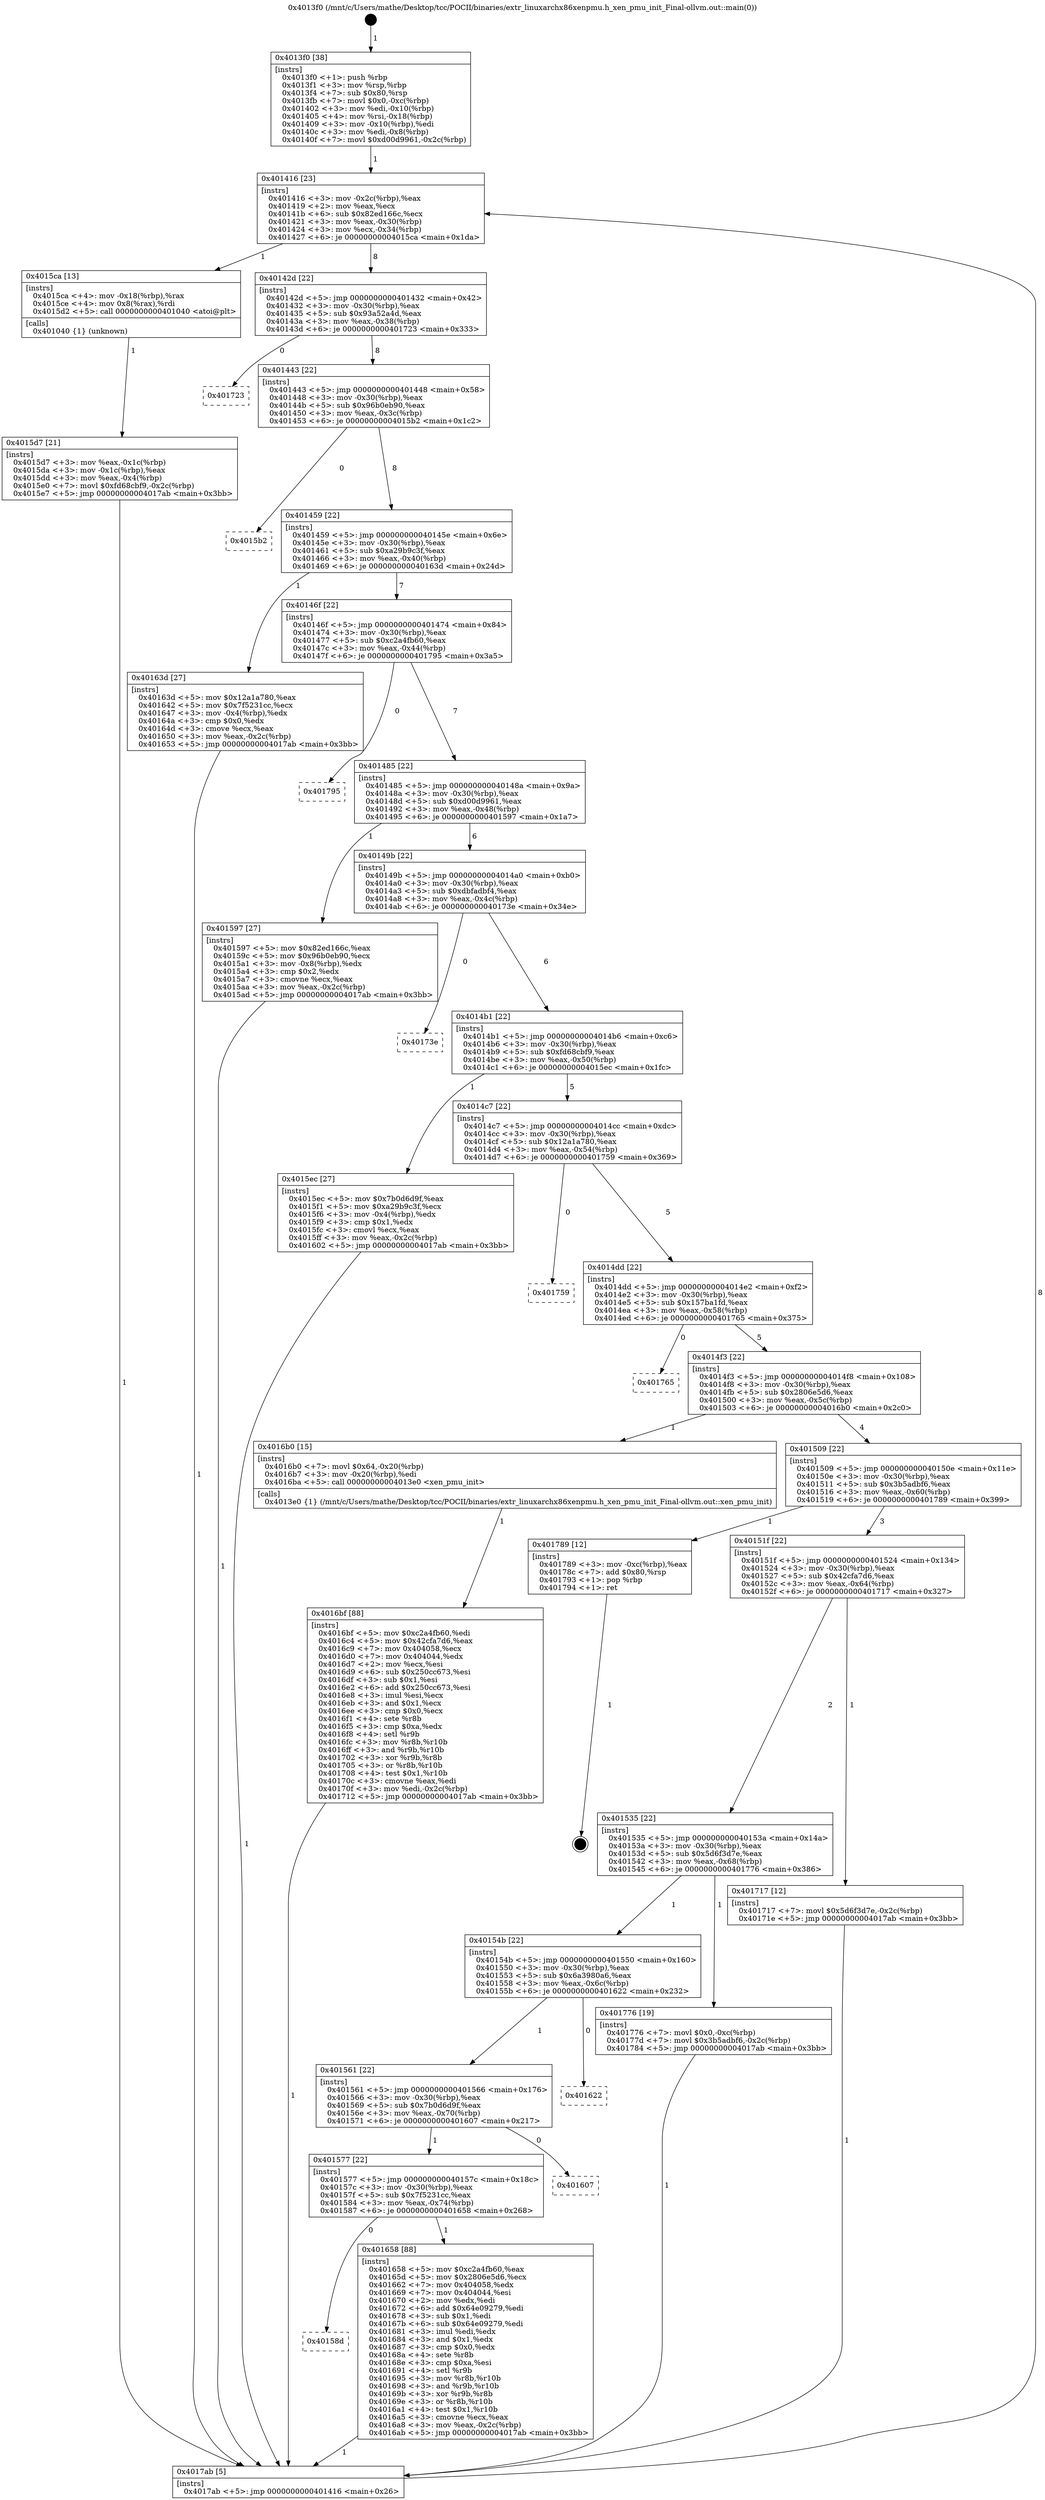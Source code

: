 digraph "0x4013f0" {
  label = "0x4013f0 (/mnt/c/Users/mathe/Desktop/tcc/POCII/binaries/extr_linuxarchx86xenpmu.h_xen_pmu_init_Final-ollvm.out::main(0))"
  labelloc = "t"
  node[shape=record]

  Entry [label="",width=0.3,height=0.3,shape=circle,fillcolor=black,style=filled]
  "0x401416" [label="{
     0x401416 [23]\l
     | [instrs]\l
     &nbsp;&nbsp;0x401416 \<+3\>: mov -0x2c(%rbp),%eax\l
     &nbsp;&nbsp;0x401419 \<+2\>: mov %eax,%ecx\l
     &nbsp;&nbsp;0x40141b \<+6\>: sub $0x82ed166c,%ecx\l
     &nbsp;&nbsp;0x401421 \<+3\>: mov %eax,-0x30(%rbp)\l
     &nbsp;&nbsp;0x401424 \<+3\>: mov %ecx,-0x34(%rbp)\l
     &nbsp;&nbsp;0x401427 \<+6\>: je 00000000004015ca \<main+0x1da\>\l
  }"]
  "0x4015ca" [label="{
     0x4015ca [13]\l
     | [instrs]\l
     &nbsp;&nbsp;0x4015ca \<+4\>: mov -0x18(%rbp),%rax\l
     &nbsp;&nbsp;0x4015ce \<+4\>: mov 0x8(%rax),%rdi\l
     &nbsp;&nbsp;0x4015d2 \<+5\>: call 0000000000401040 \<atoi@plt\>\l
     | [calls]\l
     &nbsp;&nbsp;0x401040 \{1\} (unknown)\l
  }"]
  "0x40142d" [label="{
     0x40142d [22]\l
     | [instrs]\l
     &nbsp;&nbsp;0x40142d \<+5\>: jmp 0000000000401432 \<main+0x42\>\l
     &nbsp;&nbsp;0x401432 \<+3\>: mov -0x30(%rbp),%eax\l
     &nbsp;&nbsp;0x401435 \<+5\>: sub $0x93a52a4d,%eax\l
     &nbsp;&nbsp;0x40143a \<+3\>: mov %eax,-0x38(%rbp)\l
     &nbsp;&nbsp;0x40143d \<+6\>: je 0000000000401723 \<main+0x333\>\l
  }"]
  Exit [label="",width=0.3,height=0.3,shape=circle,fillcolor=black,style=filled,peripheries=2]
  "0x401723" [label="{
     0x401723\l
  }", style=dashed]
  "0x401443" [label="{
     0x401443 [22]\l
     | [instrs]\l
     &nbsp;&nbsp;0x401443 \<+5\>: jmp 0000000000401448 \<main+0x58\>\l
     &nbsp;&nbsp;0x401448 \<+3\>: mov -0x30(%rbp),%eax\l
     &nbsp;&nbsp;0x40144b \<+5\>: sub $0x96b0eb90,%eax\l
     &nbsp;&nbsp;0x401450 \<+3\>: mov %eax,-0x3c(%rbp)\l
     &nbsp;&nbsp;0x401453 \<+6\>: je 00000000004015b2 \<main+0x1c2\>\l
  }"]
  "0x4016bf" [label="{
     0x4016bf [88]\l
     | [instrs]\l
     &nbsp;&nbsp;0x4016bf \<+5\>: mov $0xc2a4fb60,%edi\l
     &nbsp;&nbsp;0x4016c4 \<+5\>: mov $0x42cfa7d6,%eax\l
     &nbsp;&nbsp;0x4016c9 \<+7\>: mov 0x404058,%ecx\l
     &nbsp;&nbsp;0x4016d0 \<+7\>: mov 0x404044,%edx\l
     &nbsp;&nbsp;0x4016d7 \<+2\>: mov %ecx,%esi\l
     &nbsp;&nbsp;0x4016d9 \<+6\>: sub $0x250cc673,%esi\l
     &nbsp;&nbsp;0x4016df \<+3\>: sub $0x1,%esi\l
     &nbsp;&nbsp;0x4016e2 \<+6\>: add $0x250cc673,%esi\l
     &nbsp;&nbsp;0x4016e8 \<+3\>: imul %esi,%ecx\l
     &nbsp;&nbsp;0x4016eb \<+3\>: and $0x1,%ecx\l
     &nbsp;&nbsp;0x4016ee \<+3\>: cmp $0x0,%ecx\l
     &nbsp;&nbsp;0x4016f1 \<+4\>: sete %r8b\l
     &nbsp;&nbsp;0x4016f5 \<+3\>: cmp $0xa,%edx\l
     &nbsp;&nbsp;0x4016f8 \<+4\>: setl %r9b\l
     &nbsp;&nbsp;0x4016fc \<+3\>: mov %r8b,%r10b\l
     &nbsp;&nbsp;0x4016ff \<+3\>: and %r9b,%r10b\l
     &nbsp;&nbsp;0x401702 \<+3\>: xor %r9b,%r8b\l
     &nbsp;&nbsp;0x401705 \<+3\>: or %r8b,%r10b\l
     &nbsp;&nbsp;0x401708 \<+4\>: test $0x1,%r10b\l
     &nbsp;&nbsp;0x40170c \<+3\>: cmovne %eax,%edi\l
     &nbsp;&nbsp;0x40170f \<+3\>: mov %edi,-0x2c(%rbp)\l
     &nbsp;&nbsp;0x401712 \<+5\>: jmp 00000000004017ab \<main+0x3bb\>\l
  }"]
  "0x4015b2" [label="{
     0x4015b2\l
  }", style=dashed]
  "0x401459" [label="{
     0x401459 [22]\l
     | [instrs]\l
     &nbsp;&nbsp;0x401459 \<+5\>: jmp 000000000040145e \<main+0x6e\>\l
     &nbsp;&nbsp;0x40145e \<+3\>: mov -0x30(%rbp),%eax\l
     &nbsp;&nbsp;0x401461 \<+5\>: sub $0xa29b9c3f,%eax\l
     &nbsp;&nbsp;0x401466 \<+3\>: mov %eax,-0x40(%rbp)\l
     &nbsp;&nbsp;0x401469 \<+6\>: je 000000000040163d \<main+0x24d\>\l
  }"]
  "0x40158d" [label="{
     0x40158d\l
  }", style=dashed]
  "0x40163d" [label="{
     0x40163d [27]\l
     | [instrs]\l
     &nbsp;&nbsp;0x40163d \<+5\>: mov $0x12a1a780,%eax\l
     &nbsp;&nbsp;0x401642 \<+5\>: mov $0x7f5231cc,%ecx\l
     &nbsp;&nbsp;0x401647 \<+3\>: mov -0x4(%rbp),%edx\l
     &nbsp;&nbsp;0x40164a \<+3\>: cmp $0x0,%edx\l
     &nbsp;&nbsp;0x40164d \<+3\>: cmove %ecx,%eax\l
     &nbsp;&nbsp;0x401650 \<+3\>: mov %eax,-0x2c(%rbp)\l
     &nbsp;&nbsp;0x401653 \<+5\>: jmp 00000000004017ab \<main+0x3bb\>\l
  }"]
  "0x40146f" [label="{
     0x40146f [22]\l
     | [instrs]\l
     &nbsp;&nbsp;0x40146f \<+5\>: jmp 0000000000401474 \<main+0x84\>\l
     &nbsp;&nbsp;0x401474 \<+3\>: mov -0x30(%rbp),%eax\l
     &nbsp;&nbsp;0x401477 \<+5\>: sub $0xc2a4fb60,%eax\l
     &nbsp;&nbsp;0x40147c \<+3\>: mov %eax,-0x44(%rbp)\l
     &nbsp;&nbsp;0x40147f \<+6\>: je 0000000000401795 \<main+0x3a5\>\l
  }"]
  "0x401658" [label="{
     0x401658 [88]\l
     | [instrs]\l
     &nbsp;&nbsp;0x401658 \<+5\>: mov $0xc2a4fb60,%eax\l
     &nbsp;&nbsp;0x40165d \<+5\>: mov $0x2806e5d6,%ecx\l
     &nbsp;&nbsp;0x401662 \<+7\>: mov 0x404058,%edx\l
     &nbsp;&nbsp;0x401669 \<+7\>: mov 0x404044,%esi\l
     &nbsp;&nbsp;0x401670 \<+2\>: mov %edx,%edi\l
     &nbsp;&nbsp;0x401672 \<+6\>: add $0x64e09279,%edi\l
     &nbsp;&nbsp;0x401678 \<+3\>: sub $0x1,%edi\l
     &nbsp;&nbsp;0x40167b \<+6\>: sub $0x64e09279,%edi\l
     &nbsp;&nbsp;0x401681 \<+3\>: imul %edi,%edx\l
     &nbsp;&nbsp;0x401684 \<+3\>: and $0x1,%edx\l
     &nbsp;&nbsp;0x401687 \<+3\>: cmp $0x0,%edx\l
     &nbsp;&nbsp;0x40168a \<+4\>: sete %r8b\l
     &nbsp;&nbsp;0x40168e \<+3\>: cmp $0xa,%esi\l
     &nbsp;&nbsp;0x401691 \<+4\>: setl %r9b\l
     &nbsp;&nbsp;0x401695 \<+3\>: mov %r8b,%r10b\l
     &nbsp;&nbsp;0x401698 \<+3\>: and %r9b,%r10b\l
     &nbsp;&nbsp;0x40169b \<+3\>: xor %r9b,%r8b\l
     &nbsp;&nbsp;0x40169e \<+3\>: or %r8b,%r10b\l
     &nbsp;&nbsp;0x4016a1 \<+4\>: test $0x1,%r10b\l
     &nbsp;&nbsp;0x4016a5 \<+3\>: cmovne %ecx,%eax\l
     &nbsp;&nbsp;0x4016a8 \<+3\>: mov %eax,-0x2c(%rbp)\l
     &nbsp;&nbsp;0x4016ab \<+5\>: jmp 00000000004017ab \<main+0x3bb\>\l
  }"]
  "0x401795" [label="{
     0x401795\l
  }", style=dashed]
  "0x401485" [label="{
     0x401485 [22]\l
     | [instrs]\l
     &nbsp;&nbsp;0x401485 \<+5\>: jmp 000000000040148a \<main+0x9a\>\l
     &nbsp;&nbsp;0x40148a \<+3\>: mov -0x30(%rbp),%eax\l
     &nbsp;&nbsp;0x40148d \<+5\>: sub $0xd00d9961,%eax\l
     &nbsp;&nbsp;0x401492 \<+3\>: mov %eax,-0x48(%rbp)\l
     &nbsp;&nbsp;0x401495 \<+6\>: je 0000000000401597 \<main+0x1a7\>\l
  }"]
  "0x401577" [label="{
     0x401577 [22]\l
     | [instrs]\l
     &nbsp;&nbsp;0x401577 \<+5\>: jmp 000000000040157c \<main+0x18c\>\l
     &nbsp;&nbsp;0x40157c \<+3\>: mov -0x30(%rbp),%eax\l
     &nbsp;&nbsp;0x40157f \<+5\>: sub $0x7f5231cc,%eax\l
     &nbsp;&nbsp;0x401584 \<+3\>: mov %eax,-0x74(%rbp)\l
     &nbsp;&nbsp;0x401587 \<+6\>: je 0000000000401658 \<main+0x268\>\l
  }"]
  "0x401597" [label="{
     0x401597 [27]\l
     | [instrs]\l
     &nbsp;&nbsp;0x401597 \<+5\>: mov $0x82ed166c,%eax\l
     &nbsp;&nbsp;0x40159c \<+5\>: mov $0x96b0eb90,%ecx\l
     &nbsp;&nbsp;0x4015a1 \<+3\>: mov -0x8(%rbp),%edx\l
     &nbsp;&nbsp;0x4015a4 \<+3\>: cmp $0x2,%edx\l
     &nbsp;&nbsp;0x4015a7 \<+3\>: cmovne %ecx,%eax\l
     &nbsp;&nbsp;0x4015aa \<+3\>: mov %eax,-0x2c(%rbp)\l
     &nbsp;&nbsp;0x4015ad \<+5\>: jmp 00000000004017ab \<main+0x3bb\>\l
  }"]
  "0x40149b" [label="{
     0x40149b [22]\l
     | [instrs]\l
     &nbsp;&nbsp;0x40149b \<+5\>: jmp 00000000004014a0 \<main+0xb0\>\l
     &nbsp;&nbsp;0x4014a0 \<+3\>: mov -0x30(%rbp),%eax\l
     &nbsp;&nbsp;0x4014a3 \<+5\>: sub $0xdbfadbf4,%eax\l
     &nbsp;&nbsp;0x4014a8 \<+3\>: mov %eax,-0x4c(%rbp)\l
     &nbsp;&nbsp;0x4014ab \<+6\>: je 000000000040173e \<main+0x34e\>\l
  }"]
  "0x4017ab" [label="{
     0x4017ab [5]\l
     | [instrs]\l
     &nbsp;&nbsp;0x4017ab \<+5\>: jmp 0000000000401416 \<main+0x26\>\l
  }"]
  "0x4013f0" [label="{
     0x4013f0 [38]\l
     | [instrs]\l
     &nbsp;&nbsp;0x4013f0 \<+1\>: push %rbp\l
     &nbsp;&nbsp;0x4013f1 \<+3\>: mov %rsp,%rbp\l
     &nbsp;&nbsp;0x4013f4 \<+7\>: sub $0x80,%rsp\l
     &nbsp;&nbsp;0x4013fb \<+7\>: movl $0x0,-0xc(%rbp)\l
     &nbsp;&nbsp;0x401402 \<+3\>: mov %edi,-0x10(%rbp)\l
     &nbsp;&nbsp;0x401405 \<+4\>: mov %rsi,-0x18(%rbp)\l
     &nbsp;&nbsp;0x401409 \<+3\>: mov -0x10(%rbp),%edi\l
     &nbsp;&nbsp;0x40140c \<+3\>: mov %edi,-0x8(%rbp)\l
     &nbsp;&nbsp;0x40140f \<+7\>: movl $0xd00d9961,-0x2c(%rbp)\l
  }"]
  "0x4015d7" [label="{
     0x4015d7 [21]\l
     | [instrs]\l
     &nbsp;&nbsp;0x4015d7 \<+3\>: mov %eax,-0x1c(%rbp)\l
     &nbsp;&nbsp;0x4015da \<+3\>: mov -0x1c(%rbp),%eax\l
     &nbsp;&nbsp;0x4015dd \<+3\>: mov %eax,-0x4(%rbp)\l
     &nbsp;&nbsp;0x4015e0 \<+7\>: movl $0xfd68cbf9,-0x2c(%rbp)\l
     &nbsp;&nbsp;0x4015e7 \<+5\>: jmp 00000000004017ab \<main+0x3bb\>\l
  }"]
  "0x401607" [label="{
     0x401607\l
  }", style=dashed]
  "0x40173e" [label="{
     0x40173e\l
  }", style=dashed]
  "0x4014b1" [label="{
     0x4014b1 [22]\l
     | [instrs]\l
     &nbsp;&nbsp;0x4014b1 \<+5\>: jmp 00000000004014b6 \<main+0xc6\>\l
     &nbsp;&nbsp;0x4014b6 \<+3\>: mov -0x30(%rbp),%eax\l
     &nbsp;&nbsp;0x4014b9 \<+5\>: sub $0xfd68cbf9,%eax\l
     &nbsp;&nbsp;0x4014be \<+3\>: mov %eax,-0x50(%rbp)\l
     &nbsp;&nbsp;0x4014c1 \<+6\>: je 00000000004015ec \<main+0x1fc\>\l
  }"]
  "0x401561" [label="{
     0x401561 [22]\l
     | [instrs]\l
     &nbsp;&nbsp;0x401561 \<+5\>: jmp 0000000000401566 \<main+0x176\>\l
     &nbsp;&nbsp;0x401566 \<+3\>: mov -0x30(%rbp),%eax\l
     &nbsp;&nbsp;0x401569 \<+5\>: sub $0x7b0d6d9f,%eax\l
     &nbsp;&nbsp;0x40156e \<+3\>: mov %eax,-0x70(%rbp)\l
     &nbsp;&nbsp;0x401571 \<+6\>: je 0000000000401607 \<main+0x217\>\l
  }"]
  "0x4015ec" [label="{
     0x4015ec [27]\l
     | [instrs]\l
     &nbsp;&nbsp;0x4015ec \<+5\>: mov $0x7b0d6d9f,%eax\l
     &nbsp;&nbsp;0x4015f1 \<+5\>: mov $0xa29b9c3f,%ecx\l
     &nbsp;&nbsp;0x4015f6 \<+3\>: mov -0x4(%rbp),%edx\l
     &nbsp;&nbsp;0x4015f9 \<+3\>: cmp $0x1,%edx\l
     &nbsp;&nbsp;0x4015fc \<+3\>: cmovl %ecx,%eax\l
     &nbsp;&nbsp;0x4015ff \<+3\>: mov %eax,-0x2c(%rbp)\l
     &nbsp;&nbsp;0x401602 \<+5\>: jmp 00000000004017ab \<main+0x3bb\>\l
  }"]
  "0x4014c7" [label="{
     0x4014c7 [22]\l
     | [instrs]\l
     &nbsp;&nbsp;0x4014c7 \<+5\>: jmp 00000000004014cc \<main+0xdc\>\l
     &nbsp;&nbsp;0x4014cc \<+3\>: mov -0x30(%rbp),%eax\l
     &nbsp;&nbsp;0x4014cf \<+5\>: sub $0x12a1a780,%eax\l
     &nbsp;&nbsp;0x4014d4 \<+3\>: mov %eax,-0x54(%rbp)\l
     &nbsp;&nbsp;0x4014d7 \<+6\>: je 0000000000401759 \<main+0x369\>\l
  }"]
  "0x401622" [label="{
     0x401622\l
  }", style=dashed]
  "0x401759" [label="{
     0x401759\l
  }", style=dashed]
  "0x4014dd" [label="{
     0x4014dd [22]\l
     | [instrs]\l
     &nbsp;&nbsp;0x4014dd \<+5\>: jmp 00000000004014e2 \<main+0xf2\>\l
     &nbsp;&nbsp;0x4014e2 \<+3\>: mov -0x30(%rbp),%eax\l
     &nbsp;&nbsp;0x4014e5 \<+5\>: sub $0x157ba1fd,%eax\l
     &nbsp;&nbsp;0x4014ea \<+3\>: mov %eax,-0x58(%rbp)\l
     &nbsp;&nbsp;0x4014ed \<+6\>: je 0000000000401765 \<main+0x375\>\l
  }"]
  "0x40154b" [label="{
     0x40154b [22]\l
     | [instrs]\l
     &nbsp;&nbsp;0x40154b \<+5\>: jmp 0000000000401550 \<main+0x160\>\l
     &nbsp;&nbsp;0x401550 \<+3\>: mov -0x30(%rbp),%eax\l
     &nbsp;&nbsp;0x401553 \<+5\>: sub $0x6a3980a6,%eax\l
     &nbsp;&nbsp;0x401558 \<+3\>: mov %eax,-0x6c(%rbp)\l
     &nbsp;&nbsp;0x40155b \<+6\>: je 0000000000401622 \<main+0x232\>\l
  }"]
  "0x401765" [label="{
     0x401765\l
  }", style=dashed]
  "0x4014f3" [label="{
     0x4014f3 [22]\l
     | [instrs]\l
     &nbsp;&nbsp;0x4014f3 \<+5\>: jmp 00000000004014f8 \<main+0x108\>\l
     &nbsp;&nbsp;0x4014f8 \<+3\>: mov -0x30(%rbp),%eax\l
     &nbsp;&nbsp;0x4014fb \<+5\>: sub $0x2806e5d6,%eax\l
     &nbsp;&nbsp;0x401500 \<+3\>: mov %eax,-0x5c(%rbp)\l
     &nbsp;&nbsp;0x401503 \<+6\>: je 00000000004016b0 \<main+0x2c0\>\l
  }"]
  "0x401776" [label="{
     0x401776 [19]\l
     | [instrs]\l
     &nbsp;&nbsp;0x401776 \<+7\>: movl $0x0,-0xc(%rbp)\l
     &nbsp;&nbsp;0x40177d \<+7\>: movl $0x3b5adbf6,-0x2c(%rbp)\l
     &nbsp;&nbsp;0x401784 \<+5\>: jmp 00000000004017ab \<main+0x3bb\>\l
  }"]
  "0x4016b0" [label="{
     0x4016b0 [15]\l
     | [instrs]\l
     &nbsp;&nbsp;0x4016b0 \<+7\>: movl $0x64,-0x20(%rbp)\l
     &nbsp;&nbsp;0x4016b7 \<+3\>: mov -0x20(%rbp),%edi\l
     &nbsp;&nbsp;0x4016ba \<+5\>: call 00000000004013e0 \<xen_pmu_init\>\l
     | [calls]\l
     &nbsp;&nbsp;0x4013e0 \{1\} (/mnt/c/Users/mathe/Desktop/tcc/POCII/binaries/extr_linuxarchx86xenpmu.h_xen_pmu_init_Final-ollvm.out::xen_pmu_init)\l
  }"]
  "0x401509" [label="{
     0x401509 [22]\l
     | [instrs]\l
     &nbsp;&nbsp;0x401509 \<+5\>: jmp 000000000040150e \<main+0x11e\>\l
     &nbsp;&nbsp;0x40150e \<+3\>: mov -0x30(%rbp),%eax\l
     &nbsp;&nbsp;0x401511 \<+5\>: sub $0x3b5adbf6,%eax\l
     &nbsp;&nbsp;0x401516 \<+3\>: mov %eax,-0x60(%rbp)\l
     &nbsp;&nbsp;0x401519 \<+6\>: je 0000000000401789 \<main+0x399\>\l
  }"]
  "0x401535" [label="{
     0x401535 [22]\l
     | [instrs]\l
     &nbsp;&nbsp;0x401535 \<+5\>: jmp 000000000040153a \<main+0x14a\>\l
     &nbsp;&nbsp;0x40153a \<+3\>: mov -0x30(%rbp),%eax\l
     &nbsp;&nbsp;0x40153d \<+5\>: sub $0x5d6f3d7e,%eax\l
     &nbsp;&nbsp;0x401542 \<+3\>: mov %eax,-0x68(%rbp)\l
     &nbsp;&nbsp;0x401545 \<+6\>: je 0000000000401776 \<main+0x386\>\l
  }"]
  "0x401789" [label="{
     0x401789 [12]\l
     | [instrs]\l
     &nbsp;&nbsp;0x401789 \<+3\>: mov -0xc(%rbp),%eax\l
     &nbsp;&nbsp;0x40178c \<+7\>: add $0x80,%rsp\l
     &nbsp;&nbsp;0x401793 \<+1\>: pop %rbp\l
     &nbsp;&nbsp;0x401794 \<+1\>: ret\l
  }"]
  "0x40151f" [label="{
     0x40151f [22]\l
     | [instrs]\l
     &nbsp;&nbsp;0x40151f \<+5\>: jmp 0000000000401524 \<main+0x134\>\l
     &nbsp;&nbsp;0x401524 \<+3\>: mov -0x30(%rbp),%eax\l
     &nbsp;&nbsp;0x401527 \<+5\>: sub $0x42cfa7d6,%eax\l
     &nbsp;&nbsp;0x40152c \<+3\>: mov %eax,-0x64(%rbp)\l
     &nbsp;&nbsp;0x40152f \<+6\>: je 0000000000401717 \<main+0x327\>\l
  }"]
  "0x401717" [label="{
     0x401717 [12]\l
     | [instrs]\l
     &nbsp;&nbsp;0x401717 \<+7\>: movl $0x5d6f3d7e,-0x2c(%rbp)\l
     &nbsp;&nbsp;0x40171e \<+5\>: jmp 00000000004017ab \<main+0x3bb\>\l
  }"]
  Entry -> "0x4013f0" [label=" 1"]
  "0x401416" -> "0x4015ca" [label=" 1"]
  "0x401416" -> "0x40142d" [label=" 8"]
  "0x401789" -> Exit [label=" 1"]
  "0x40142d" -> "0x401723" [label=" 0"]
  "0x40142d" -> "0x401443" [label=" 8"]
  "0x401776" -> "0x4017ab" [label=" 1"]
  "0x401443" -> "0x4015b2" [label=" 0"]
  "0x401443" -> "0x401459" [label=" 8"]
  "0x401717" -> "0x4017ab" [label=" 1"]
  "0x401459" -> "0x40163d" [label=" 1"]
  "0x401459" -> "0x40146f" [label=" 7"]
  "0x4016bf" -> "0x4017ab" [label=" 1"]
  "0x40146f" -> "0x401795" [label=" 0"]
  "0x40146f" -> "0x401485" [label=" 7"]
  "0x4016b0" -> "0x4016bf" [label=" 1"]
  "0x401485" -> "0x401597" [label=" 1"]
  "0x401485" -> "0x40149b" [label=" 6"]
  "0x401597" -> "0x4017ab" [label=" 1"]
  "0x4013f0" -> "0x401416" [label=" 1"]
  "0x4017ab" -> "0x401416" [label=" 8"]
  "0x4015ca" -> "0x4015d7" [label=" 1"]
  "0x4015d7" -> "0x4017ab" [label=" 1"]
  "0x401577" -> "0x40158d" [label=" 0"]
  "0x40149b" -> "0x40173e" [label=" 0"]
  "0x40149b" -> "0x4014b1" [label=" 6"]
  "0x401577" -> "0x401658" [label=" 1"]
  "0x4014b1" -> "0x4015ec" [label=" 1"]
  "0x4014b1" -> "0x4014c7" [label=" 5"]
  "0x4015ec" -> "0x4017ab" [label=" 1"]
  "0x40163d" -> "0x4017ab" [label=" 1"]
  "0x401561" -> "0x401577" [label=" 1"]
  "0x4014c7" -> "0x401759" [label=" 0"]
  "0x4014c7" -> "0x4014dd" [label=" 5"]
  "0x401561" -> "0x401607" [label=" 0"]
  "0x4014dd" -> "0x401765" [label=" 0"]
  "0x4014dd" -> "0x4014f3" [label=" 5"]
  "0x40154b" -> "0x401561" [label=" 1"]
  "0x4014f3" -> "0x4016b0" [label=" 1"]
  "0x4014f3" -> "0x401509" [label=" 4"]
  "0x40154b" -> "0x401622" [label=" 0"]
  "0x401509" -> "0x401789" [label=" 1"]
  "0x401509" -> "0x40151f" [label=" 3"]
  "0x401535" -> "0x40154b" [label=" 1"]
  "0x40151f" -> "0x401717" [label=" 1"]
  "0x40151f" -> "0x401535" [label=" 2"]
  "0x401658" -> "0x4017ab" [label=" 1"]
  "0x401535" -> "0x401776" [label=" 1"]
}
